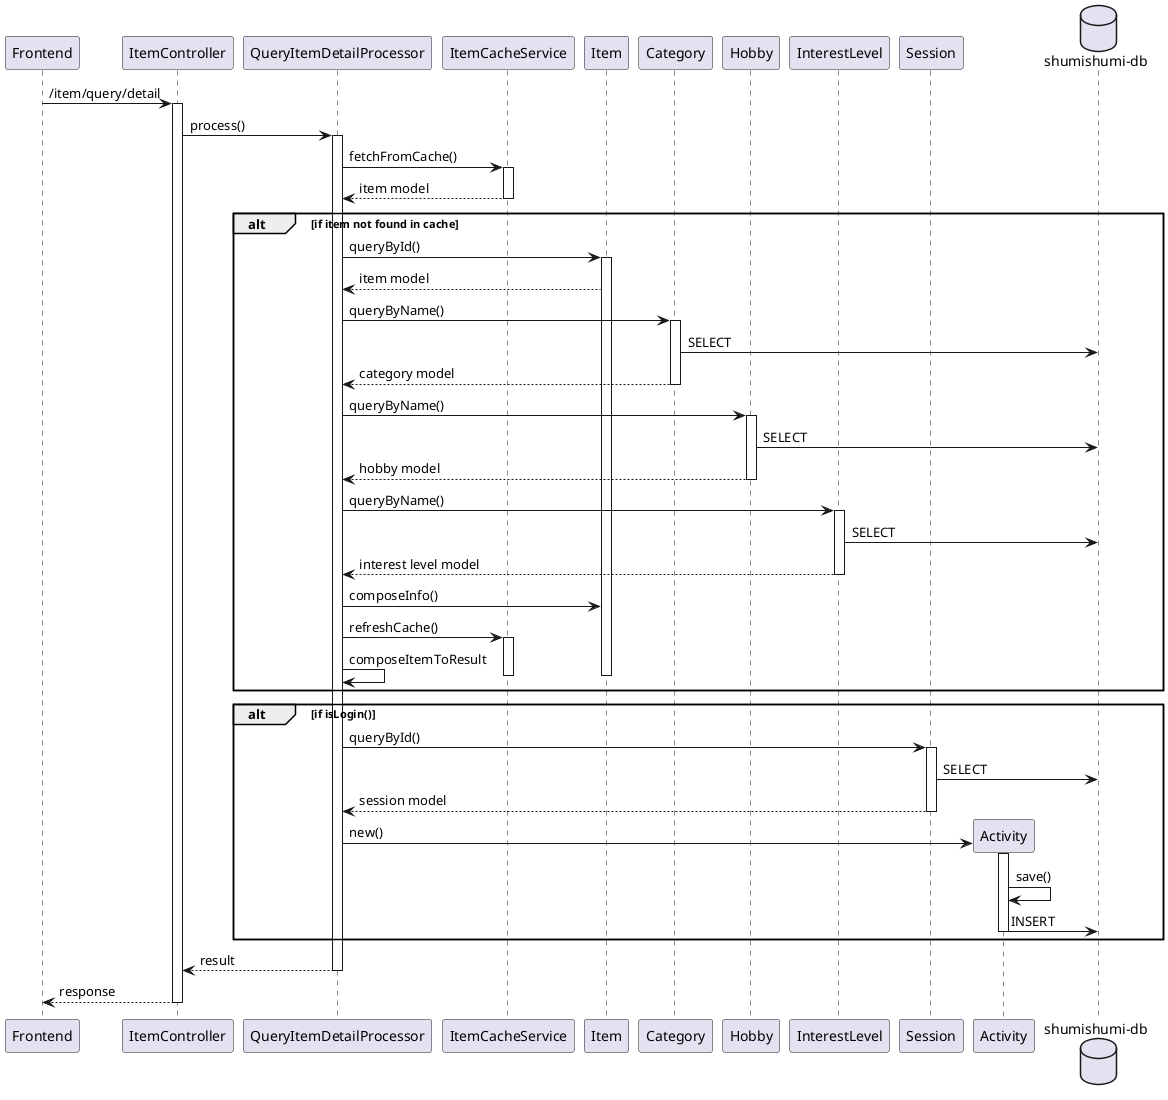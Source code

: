 @startuml queryDetail
participant "Frontend" as fe
participant "ItemController" as ic

participant "QueryItemDetailProcessor" as proc

participant "ItemCacheService" as icache

participant "Item" as im
participant "Category" as cm
participant "Hobby" as hm
participant "InterestLevel" as ilm

participant "Session" as sm
participant "Activity" as am

database "shumishumi-db" as db

fe -> ic++ : /item/query/detail
ic -> proc++ : process()

proc -> icache++ : fetchFromCache()
return item model

alt if item not found in cache
    proc -> im++ : queryById()
    proc <-- im : item model

    proc -> cm++ : queryByName()
    cm -> db : SELECT
    return category model

    proc -> hm++ : queryByName()
    hm -> db : SELECT
    return hobby model

    proc -> ilm++ : queryByName()
    ilm -> db : SELECT
    return interest level model

    proc -> im : composeInfo()

    proc -> icache++ : refreshCache()

    proc -> proc : composeItemToResult

    deactivate icache
    deactivate im
end

alt if isLogin()
    proc -> sm++ : queryById()
    sm -> db : SELECT
    return session model

    create am
    proc -> am++ : new()
    am -> am : save()
    am -> db : INSERT
    deactivate am
end

return result
return response

@enduml
